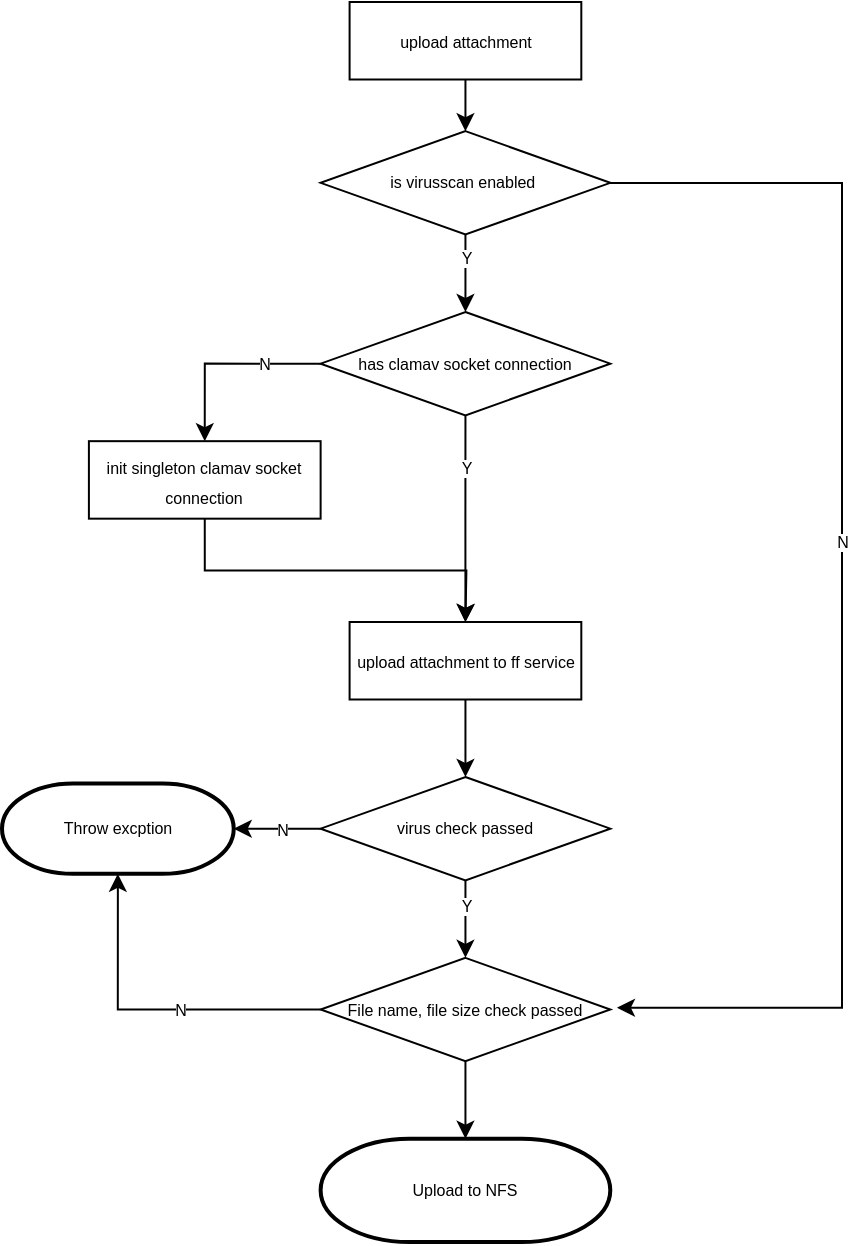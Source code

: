 <mxfile version="20.3.7" type="github">
  <diagram id="1njE7rwqGI7m8ewHNlN3" name="Page-1">
    <mxGraphModel dx="1298" dy="809" grid="1" gridSize="10" guides="1" tooltips="1" connect="1" arrows="1" fold="1" page="1" pageScale="1" pageWidth="827" pageHeight="1169" math="0" shadow="0">
      <root>
        <mxCell id="0" />
        <mxCell id="1" parent="0" />
        <mxCell id="vLeJN7Wee_utG59eqZ4O-1" value="&lt;font style=&quot;font-size: 8px;&quot;&gt;upload attachment&lt;/font&gt;" style="rounded=0;whiteSpace=wrap;html=1;" vertex="1" parent="1">
          <mxGeometry x="223.793" y="20" width="115.862" height="38.75" as="geometry" />
        </mxCell>
        <mxCell id="vLeJN7Wee_utG59eqZ4O-5" style="edgeStyle=orthogonalEdgeStyle;rounded=0;orthogonalLoop=1;jettySize=auto;html=1;exitX=0.5;exitY=1;exitDx=0;exitDy=0;entryX=0.5;entryY=0;entryDx=0;entryDy=0;fontSize=8;" edge="1" parent="1" source="vLeJN7Wee_utG59eqZ4O-3">
          <mxGeometry relative="1" as="geometry">
            <mxPoint x="281.724" y="175.0" as="targetPoint" />
          </mxGeometry>
        </mxCell>
        <mxCell id="vLeJN7Wee_utG59eqZ4O-7" value="Y" style="edgeLabel;html=1;align=center;verticalAlign=middle;resizable=0;points=[];fontSize=8;" vertex="1" connectable="0" parent="vLeJN7Wee_utG59eqZ4O-5">
          <mxGeometry x="-0.676" relative="1" as="geometry">
            <mxPoint y="5" as="offset" />
          </mxGeometry>
        </mxCell>
        <mxCell id="vLeJN7Wee_utG59eqZ4O-3" value="is virusscan enabled&amp;nbsp;" style="rhombus;whiteSpace=wrap;html=1;fontSize=8;" vertex="1" parent="1">
          <mxGeometry x="209.31" y="84.583" width="144.828" height="51.667" as="geometry" />
        </mxCell>
        <mxCell id="vLeJN7Wee_utG59eqZ4O-2" style="edgeStyle=orthogonalEdgeStyle;rounded=0;orthogonalLoop=1;jettySize=auto;html=1;exitX=0.5;exitY=1;exitDx=0;exitDy=0;fontSize=8;entryX=0.5;entryY=0;entryDx=0;entryDy=0;" edge="1" parent="1" source="vLeJN7Wee_utG59eqZ4O-1" target="vLeJN7Wee_utG59eqZ4O-3">
          <mxGeometry relative="1" as="geometry">
            <mxPoint x="281.448" y="84.583" as="targetPoint" />
          </mxGeometry>
        </mxCell>
        <mxCell id="vLeJN7Wee_utG59eqZ4O-15" style="edgeStyle=orthogonalEdgeStyle;rounded=0;orthogonalLoop=1;jettySize=auto;html=1;exitX=0.5;exitY=1;exitDx=0;exitDy=0;fontSize=8;" edge="1" parent="1" source="vLeJN7Wee_utG59eqZ4O-10">
          <mxGeometry relative="1" as="geometry">
            <mxPoint x="281.724" y="330.0" as="targetPoint" />
          </mxGeometry>
        </mxCell>
        <mxCell id="vLeJN7Wee_utG59eqZ4O-10" value="&lt;font style=&quot;font-size: 8px;&quot;&gt;init singleton&amp;nbsp;&lt;/font&gt;&lt;span style=&quot;font-size: 8px;&quot;&gt;clamav socket connection&lt;/span&gt;" style="rounded=0;whiteSpace=wrap;html=1;" vertex="1" parent="1">
          <mxGeometry x="93.448" y="239.583" width="115.862" height="38.75" as="geometry" />
        </mxCell>
        <mxCell id="vLeJN7Wee_utG59eqZ4O-13" style="edgeStyle=orthogonalEdgeStyle;rounded=0;orthogonalLoop=1;jettySize=auto;html=1;entryX=0.5;entryY=0;entryDx=0;entryDy=0;fontSize=8;exitX=0;exitY=0.5;exitDx=0;exitDy=0;" edge="1" parent="1" source="vLeJN7Wee_utG59eqZ4O-12" target="vLeJN7Wee_utG59eqZ4O-10">
          <mxGeometry relative="1" as="geometry" />
        </mxCell>
        <mxCell id="vLeJN7Wee_utG59eqZ4O-26" value="N" style="edgeLabel;html=1;align=center;verticalAlign=middle;resizable=0;points=[];fontSize=8;" vertex="1" connectable="0" parent="vLeJN7Wee_utG59eqZ4O-13">
          <mxGeometry x="-0.402" relative="1" as="geometry">
            <mxPoint as="offset" />
          </mxGeometry>
        </mxCell>
        <mxCell id="vLeJN7Wee_utG59eqZ4O-14" style="edgeStyle=orthogonalEdgeStyle;rounded=0;orthogonalLoop=1;jettySize=auto;html=1;exitX=0.5;exitY=1;exitDx=0;exitDy=0;fontSize=8;" edge="1" parent="1" source="vLeJN7Wee_utG59eqZ4O-12">
          <mxGeometry relative="1" as="geometry">
            <mxPoint x="281.724" y="330.0" as="targetPoint" />
          </mxGeometry>
        </mxCell>
        <mxCell id="vLeJN7Wee_utG59eqZ4O-27" value="Y" style="edgeLabel;html=1;align=center;verticalAlign=middle;resizable=0;points=[];fontSize=8;" vertex="1" connectable="0" parent="vLeJN7Wee_utG59eqZ4O-14">
          <mxGeometry x="-0.488" relative="1" as="geometry">
            <mxPoint as="offset" />
          </mxGeometry>
        </mxCell>
        <mxCell id="vLeJN7Wee_utG59eqZ4O-12" value="has clamav socket connection" style="rhombus;whiteSpace=wrap;html=1;fontSize=8;" vertex="1" parent="1">
          <mxGeometry x="209.31" y="175.0" width="144.828" height="51.667" as="geometry" />
        </mxCell>
        <mxCell id="vLeJN7Wee_utG59eqZ4O-16" value="&lt;font style=&quot;font-size: 8px;&quot;&gt;upload attachment to ff service&lt;/font&gt;" style="rounded=0;whiteSpace=wrap;html=1;" vertex="1" parent="1">
          <mxGeometry x="223.793" y="330.0" width="115.862" height="38.75" as="geometry" />
        </mxCell>
        <mxCell id="vLeJN7Wee_utG59eqZ4O-23" style="edgeStyle=orthogonalEdgeStyle;rounded=0;orthogonalLoop=1;jettySize=auto;html=1;exitX=0.5;exitY=1;exitDx=0;exitDy=0;fontSize=8;" edge="1" parent="1" source="vLeJN7Wee_utG59eqZ4O-17">
          <mxGeometry relative="1" as="geometry">
            <mxPoint x="281.724" y="497.917" as="targetPoint" />
          </mxGeometry>
        </mxCell>
        <mxCell id="vLeJN7Wee_utG59eqZ4O-28" value="Y" style="edgeLabel;html=1;align=center;verticalAlign=middle;resizable=0;points=[];fontSize=8;" vertex="1" connectable="0" parent="vLeJN7Wee_utG59eqZ4O-23">
          <mxGeometry x="-0.332" relative="1" as="geometry">
            <mxPoint as="offset" />
          </mxGeometry>
        </mxCell>
        <mxCell id="vLeJN7Wee_utG59eqZ4O-17" value="virus check passed" style="rhombus;whiteSpace=wrap;html=1;fontSize=8;" vertex="1" parent="1">
          <mxGeometry x="209.31" y="407.5" width="144.828" height="51.667" as="geometry" />
        </mxCell>
        <mxCell id="vLeJN7Wee_utG59eqZ4O-18" style="edgeStyle=orthogonalEdgeStyle;rounded=0;orthogonalLoop=1;jettySize=auto;html=1;exitX=0.5;exitY=1;exitDx=0;exitDy=0;entryX=0.5;entryY=0;entryDx=0;entryDy=0;fontSize=8;" edge="1" parent="1" source="vLeJN7Wee_utG59eqZ4O-16" target="vLeJN7Wee_utG59eqZ4O-17">
          <mxGeometry relative="1" as="geometry" />
        </mxCell>
        <mxCell id="vLeJN7Wee_utG59eqZ4O-21" value="Throw excption" style="strokeWidth=2;html=1;shape=mxgraph.flowchart.terminator;whiteSpace=wrap;fontSize=8;" vertex="1" parent="1">
          <mxGeometry x="50" y="410.729" width="115.862" height="45.208" as="geometry" />
        </mxCell>
        <mxCell id="vLeJN7Wee_utG59eqZ4O-19" style="edgeStyle=orthogonalEdgeStyle;rounded=0;orthogonalLoop=1;jettySize=auto;html=1;fontSize=8;entryX=1;entryY=0.5;entryDx=0;entryDy=0;entryPerimeter=0;" edge="1" parent="1" source="vLeJN7Wee_utG59eqZ4O-17" target="vLeJN7Wee_utG59eqZ4O-21">
          <mxGeometry relative="1" as="geometry">
            <mxPoint x="455.517" y="433.333" as="targetPoint" />
          </mxGeometry>
        </mxCell>
        <mxCell id="vLeJN7Wee_utG59eqZ4O-22" value="N" style="edgeLabel;html=1;align=center;verticalAlign=middle;resizable=0;points=[];fontSize=8;" vertex="1" connectable="0" parent="vLeJN7Wee_utG59eqZ4O-19">
          <mxGeometry x="-0.74" relative="1" as="geometry">
            <mxPoint x="-14" as="offset" />
          </mxGeometry>
        </mxCell>
        <mxCell id="vLeJN7Wee_utG59eqZ4O-25" value="N" style="edgeStyle=orthogonalEdgeStyle;rounded=0;orthogonalLoop=1;jettySize=auto;html=1;entryX=0.5;entryY=1;entryDx=0;entryDy=0;entryPerimeter=0;fontSize=8;" edge="1" parent="1" source="vLeJN7Wee_utG59eqZ4O-24" target="vLeJN7Wee_utG59eqZ4O-21">
          <mxGeometry x="-0.167" relative="1" as="geometry">
            <mxPoint as="offset" />
          </mxGeometry>
        </mxCell>
        <mxCell id="vLeJN7Wee_utG59eqZ4O-24" value="File name, file size check passed" style="rhombus;whiteSpace=wrap;html=1;fontSize=8;" vertex="1" parent="1">
          <mxGeometry x="209.31" y="497.917" width="144.828" height="51.667" as="geometry" />
        </mxCell>
        <mxCell id="vLeJN7Wee_utG59eqZ4O-8" style="edgeStyle=orthogonalEdgeStyle;rounded=0;orthogonalLoop=1;jettySize=auto;html=1;entryX=1.023;entryY=0.483;entryDx=0;entryDy=0;fontSize=8;entryPerimeter=0;" edge="1" parent="1" source="vLeJN7Wee_utG59eqZ4O-3" target="vLeJN7Wee_utG59eqZ4O-24">
          <mxGeometry relative="1" as="geometry">
            <mxPoint x="498.966" y="149.167" as="targetPoint" />
            <Array as="points">
              <mxPoint x="470" y="110.417" />
              <mxPoint x="470" y="522.458" />
            </Array>
          </mxGeometry>
        </mxCell>
        <mxCell id="vLeJN7Wee_utG59eqZ4O-9" value="N" style="edgeLabel;html=1;align=center;verticalAlign=middle;resizable=0;points=[];fontSize=8;" vertex="1" connectable="0" parent="vLeJN7Wee_utG59eqZ4O-8">
          <mxGeometry x="-0.079" relative="1" as="geometry">
            <mxPoint as="offset" />
          </mxGeometry>
        </mxCell>
        <mxCell id="vLeJN7Wee_utG59eqZ4O-31" value="Upload to NFS" style="strokeWidth=2;html=1;shape=mxgraph.flowchart.terminator;whiteSpace=wrap;fontSize=8;" vertex="1" parent="1">
          <mxGeometry x="209.31" y="588.333" width="144.828" height="51.667" as="geometry" />
        </mxCell>
        <mxCell id="vLeJN7Wee_utG59eqZ4O-32" style="edgeStyle=orthogonalEdgeStyle;rounded=0;orthogonalLoop=1;jettySize=auto;html=1;exitX=0.5;exitY=1;exitDx=0;exitDy=0;entryX=0.5;entryY=0;entryDx=0;entryDy=0;entryPerimeter=0;fontSize=8;" edge="1" parent="1" source="vLeJN7Wee_utG59eqZ4O-24" target="vLeJN7Wee_utG59eqZ4O-31">
          <mxGeometry relative="1" as="geometry" />
        </mxCell>
      </root>
    </mxGraphModel>
  </diagram>
</mxfile>
